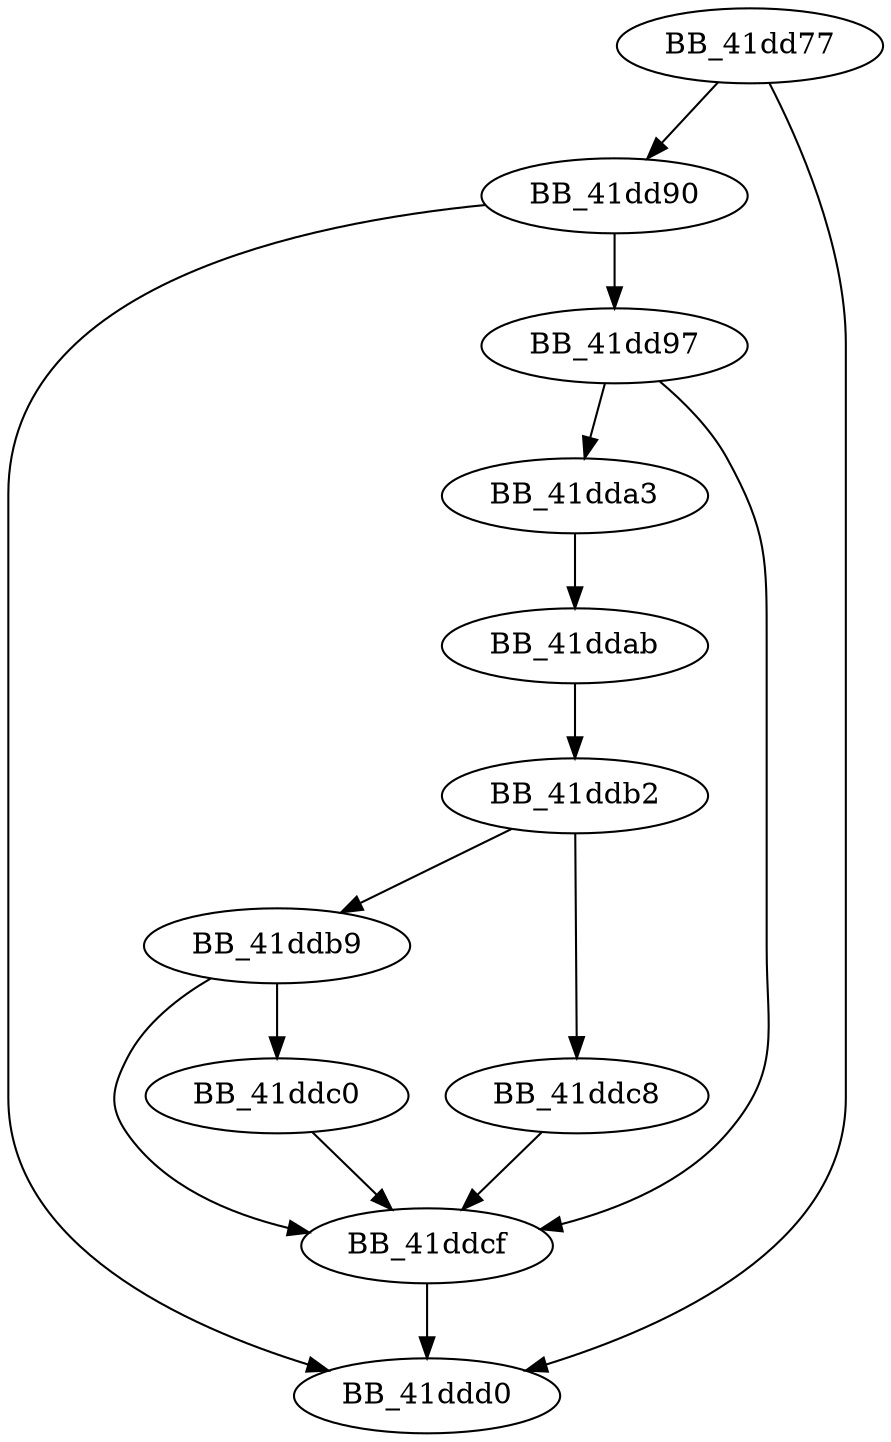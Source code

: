 DiGraph __flush{
BB_41dd77->BB_41dd90
BB_41dd77->BB_41ddd0
BB_41dd90->BB_41dd97
BB_41dd90->BB_41ddd0
BB_41dd97->BB_41dda3
BB_41dd97->BB_41ddcf
BB_41dda3->BB_41ddab
BB_41ddab->BB_41ddb2
BB_41ddb2->BB_41ddb9
BB_41ddb2->BB_41ddc8
BB_41ddb9->BB_41ddc0
BB_41ddb9->BB_41ddcf
BB_41ddc0->BB_41ddcf
BB_41ddc8->BB_41ddcf
BB_41ddcf->BB_41ddd0
}
